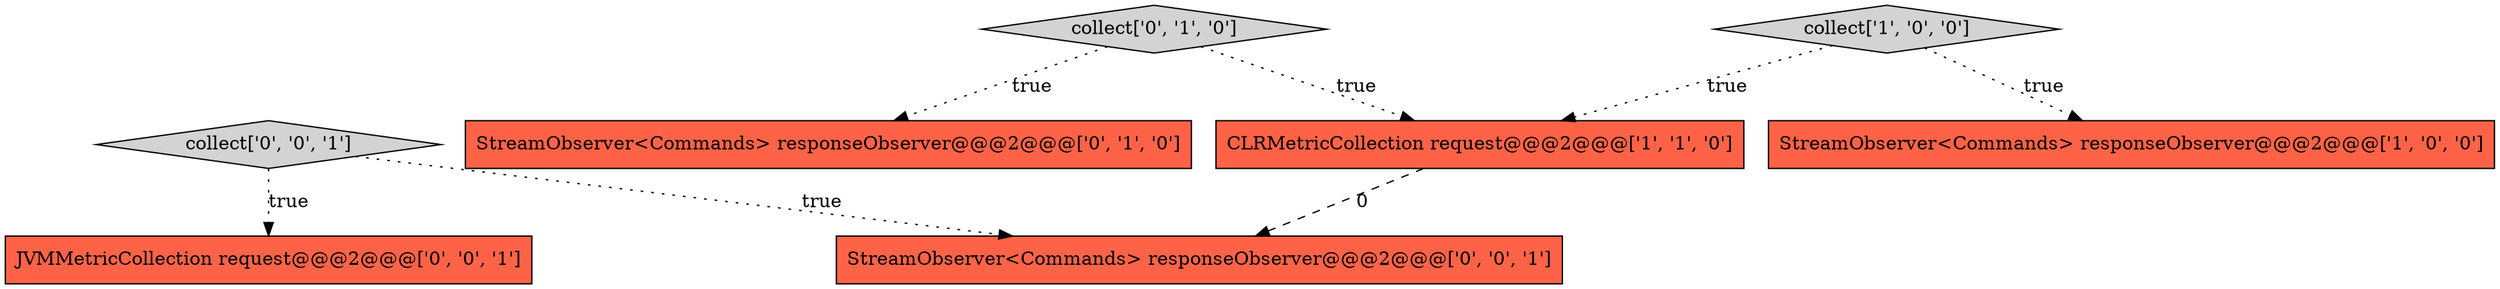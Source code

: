 digraph {
4 [style = filled, label = "collect['0', '1', '0']", fillcolor = lightgray, shape = diamond image = "AAA0AAABBB2BBB"];
6 [style = filled, label = "collect['0', '0', '1']", fillcolor = lightgray, shape = diamond image = "AAA0AAABBB3BBB"];
0 [style = filled, label = "StreamObserver<Commands> responseObserver@@@2@@@['1', '0', '0']", fillcolor = tomato, shape = box image = "AAA0AAABBB1BBB"];
1 [style = filled, label = "CLRMetricCollection request@@@2@@@['1', '1', '0']", fillcolor = tomato, shape = box image = "AAA0AAABBB1BBB"];
3 [style = filled, label = "StreamObserver<Commands> responseObserver@@@2@@@['0', '1', '0']", fillcolor = tomato, shape = box image = "AAA0AAABBB2BBB"];
7 [style = filled, label = "StreamObserver<Commands> responseObserver@@@2@@@['0', '0', '1']", fillcolor = tomato, shape = box image = "AAA0AAABBB3BBB"];
2 [style = filled, label = "collect['1', '0', '0']", fillcolor = lightgray, shape = diamond image = "AAA0AAABBB1BBB"];
5 [style = filled, label = "JVMMetricCollection request@@@2@@@['0', '0', '1']", fillcolor = tomato, shape = box image = "AAA0AAABBB3BBB"];
2->0 [style = dotted, label="true"];
4->3 [style = dotted, label="true"];
1->7 [style = dashed, label="0"];
4->1 [style = dotted, label="true"];
2->1 [style = dotted, label="true"];
6->5 [style = dotted, label="true"];
6->7 [style = dotted, label="true"];
}
